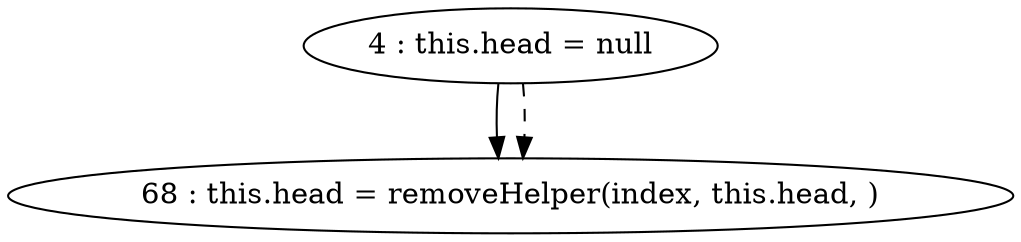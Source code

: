digraph G {
"4 : this.head = null"
"4 : this.head = null" -> "68 : this.head = removeHelper(index, this.head, )"
"4 : this.head = null" -> "68 : this.head = removeHelper(index, this.head, )" [style=dashed]
"68 : this.head = removeHelper(index, this.head, )"
}